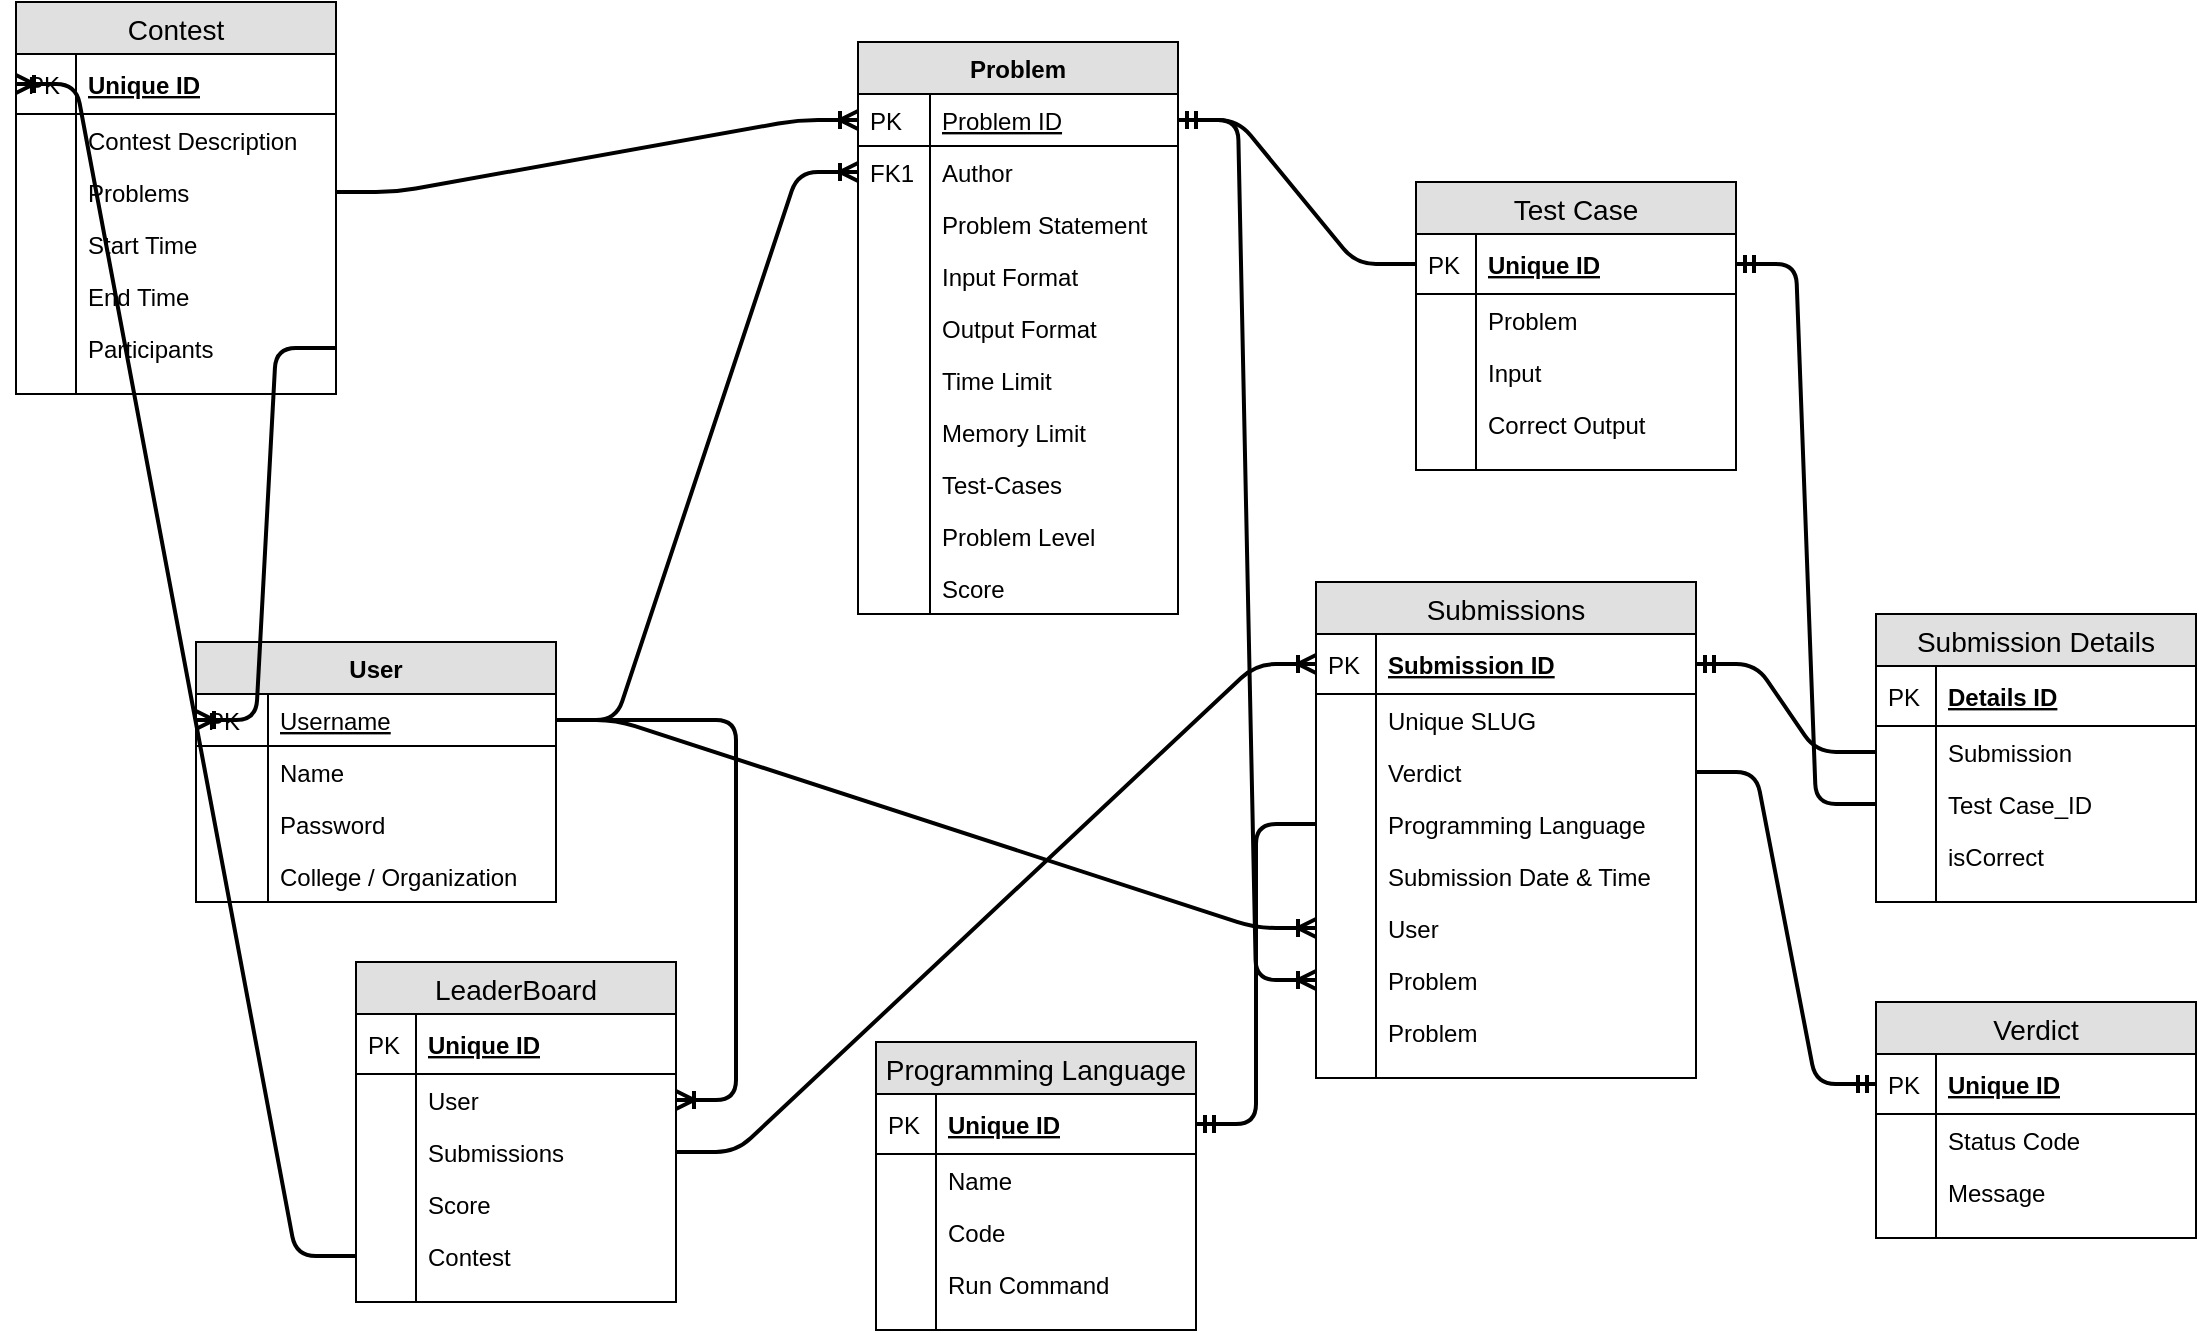 <mxfile version="12.6.5" type="device"><diagram id="C5RBs43oDa-KdzZeNtuy" name="Page-1"><mxGraphModel dx="2067" dy="1889" grid="1" gridSize="10" guides="1" tooltips="1" connect="1" arrows="1" fold="1" page="1" pageScale="1" pageWidth="827" pageHeight="1169" math="0" shadow="0"><root><mxCell id="WIyWlLk6GJQsqaUBKTNV-0"/><mxCell id="WIyWlLk6GJQsqaUBKTNV-1" parent="WIyWlLk6GJQsqaUBKTNV-0"/><object label="User" Password="" id="zkfFHV4jXpPFQw0GAbJ--51"><mxCell style="swimlane;fontStyle=1;childLayout=stackLayout;horizontal=1;startSize=26;horizontalStack=0;resizeParent=1;resizeLast=0;collapsible=1;marginBottom=0;rounded=0;shadow=0;strokeWidth=1;fillColor=#E0E0E0;" parent="WIyWlLk6GJQsqaUBKTNV-1" vertex="1"><mxGeometry x="70" y="280" width="180" height="130" as="geometry"><mxRectangle x="160" y="120" width="160" height="26" as="alternateBounds"/></mxGeometry></mxCell></object><mxCell id="zkfFHV4jXpPFQw0GAbJ--52" value="Username" style="shape=partialRectangle;top=0;left=0;right=0;bottom=1;align=left;verticalAlign=top;fillColor=none;spacingLeft=40;spacingRight=4;overflow=hidden;rotatable=0;points=[[0,0.5],[1,0.5]];portConstraint=eastwest;dropTarget=0;rounded=0;shadow=0;strokeWidth=1;fontStyle=4" parent="zkfFHV4jXpPFQw0GAbJ--51" vertex="1"><mxGeometry y="26" width="180" height="26" as="geometry"/></mxCell><mxCell id="zkfFHV4jXpPFQw0GAbJ--53" value="PK" style="shape=partialRectangle;top=0;left=0;bottom=0;fillColor=none;align=left;verticalAlign=top;spacingLeft=4;spacingRight=4;overflow=hidden;rotatable=0;points=[];portConstraint=eastwest;part=1;" parent="zkfFHV4jXpPFQw0GAbJ--52" vertex="1" connectable="0"><mxGeometry width="36" height="26" as="geometry"/></mxCell><mxCell id="zkfFHV4jXpPFQw0GAbJ--54" value="Name" style="shape=partialRectangle;top=0;left=0;right=0;bottom=0;align=left;verticalAlign=top;fillColor=none;spacingLeft=40;spacingRight=4;overflow=hidden;rotatable=0;points=[[0,0.5],[1,0.5]];portConstraint=eastwest;dropTarget=0;rounded=0;shadow=0;strokeWidth=1;" parent="zkfFHV4jXpPFQw0GAbJ--51" vertex="1"><mxGeometry y="52" width="180" height="26" as="geometry"/></mxCell><mxCell id="zkfFHV4jXpPFQw0GAbJ--55" value="" style="shape=partialRectangle;top=0;left=0;bottom=0;fillColor=none;align=left;verticalAlign=top;spacingLeft=4;spacingRight=4;overflow=hidden;rotatable=0;points=[];portConstraint=eastwest;part=1;" parent="zkfFHV4jXpPFQw0GAbJ--54" vertex="1" connectable="0"><mxGeometry width="36" height="26" as="geometry"/></mxCell><mxCell id="B3U2yvnAkaLgw01lU4lQ-13" value="Password" style="shape=partialRectangle;top=0;left=0;right=0;bottom=0;align=left;verticalAlign=top;fillColor=none;spacingLeft=40;spacingRight=4;overflow=hidden;rotatable=0;points=[[0,0.5],[1,0.5]];portConstraint=eastwest;dropTarget=0;rounded=0;shadow=0;strokeWidth=1;" parent="zkfFHV4jXpPFQw0GAbJ--51" vertex="1"><mxGeometry y="78" width="180" height="26" as="geometry"/></mxCell><mxCell id="B3U2yvnAkaLgw01lU4lQ-14" value="" style="shape=partialRectangle;top=0;left=0;bottom=0;fillColor=none;align=left;verticalAlign=top;spacingLeft=4;spacingRight=4;overflow=hidden;rotatable=0;points=[];portConstraint=eastwest;part=1;" parent="B3U2yvnAkaLgw01lU4lQ-13" vertex="1" connectable="0"><mxGeometry width="36" height="26" as="geometry"/></mxCell><mxCell id="B3U2yvnAkaLgw01lU4lQ-15" value="College / Organization" style="shape=partialRectangle;top=0;left=0;right=0;bottom=0;align=left;verticalAlign=top;fillColor=none;spacingLeft=40;spacingRight=4;overflow=hidden;rotatable=0;points=[[0,0.5],[1,0.5]];portConstraint=eastwest;dropTarget=0;rounded=0;shadow=0;strokeWidth=1;" parent="zkfFHV4jXpPFQw0GAbJ--51" vertex="1"><mxGeometry y="104" width="180" height="26" as="geometry"/></mxCell><mxCell id="B3U2yvnAkaLgw01lU4lQ-16" value="" style="shape=partialRectangle;top=0;left=0;bottom=0;fillColor=none;align=left;verticalAlign=top;spacingLeft=4;spacingRight=4;overflow=hidden;rotatable=0;points=[];portConstraint=eastwest;part=1;" parent="B3U2yvnAkaLgw01lU4lQ-15" vertex="1" connectable="0"><mxGeometry width="36" height="26" as="geometry"/></mxCell><mxCell id="zkfFHV4jXpPFQw0GAbJ--56" value="Problem" style="swimlane;fontStyle=1;childLayout=stackLayout;horizontal=1;startSize=26;horizontalStack=0;resizeParent=1;resizeLast=0;collapsible=1;marginBottom=0;rounded=0;shadow=0;strokeWidth=1;fillColor=#E0E0E0;" parent="WIyWlLk6GJQsqaUBKTNV-1" vertex="1"><mxGeometry x="401" y="-20" width="160" height="286" as="geometry"><mxRectangle x="260" y="80" width="160" height="26" as="alternateBounds"/></mxGeometry></mxCell><mxCell id="zkfFHV4jXpPFQw0GAbJ--57" value="Problem ID" style="shape=partialRectangle;top=0;left=0;right=0;bottom=1;align=left;verticalAlign=top;fillColor=none;spacingLeft=40;spacingRight=4;overflow=hidden;rotatable=0;points=[[0,0.5],[1,0.5]];portConstraint=eastwest;dropTarget=0;rounded=0;shadow=0;strokeWidth=1;fontStyle=4" parent="zkfFHV4jXpPFQw0GAbJ--56" vertex="1"><mxGeometry y="26" width="160" height="26" as="geometry"/></mxCell><mxCell id="zkfFHV4jXpPFQw0GAbJ--58" value="PK" style="shape=partialRectangle;top=0;left=0;bottom=0;fillColor=none;align=left;verticalAlign=top;spacingLeft=4;spacingRight=4;overflow=hidden;rotatable=0;points=[];portConstraint=eastwest;part=1;" parent="zkfFHV4jXpPFQw0GAbJ--57" vertex="1" connectable="0"><mxGeometry width="36" height="26" as="geometry"/></mxCell><mxCell id="zkfFHV4jXpPFQw0GAbJ--59" value="Author" style="shape=partialRectangle;top=0;left=0;right=0;bottom=0;align=left;verticalAlign=top;fillColor=none;spacingLeft=40;spacingRight=4;overflow=hidden;rotatable=0;points=[[0,0.5],[1,0.5]];portConstraint=eastwest;dropTarget=0;rounded=0;shadow=0;strokeWidth=1;" parent="zkfFHV4jXpPFQw0GAbJ--56" vertex="1"><mxGeometry y="52" width="160" height="26" as="geometry"/></mxCell><mxCell id="zkfFHV4jXpPFQw0GAbJ--60" value="FK1" style="shape=partialRectangle;top=0;left=0;bottom=0;fillColor=none;align=left;verticalAlign=top;spacingLeft=4;spacingRight=4;overflow=hidden;rotatable=0;points=[];portConstraint=eastwest;part=1;" parent="zkfFHV4jXpPFQw0GAbJ--59" vertex="1" connectable="0"><mxGeometry width="36" height="26" as="geometry"/></mxCell><mxCell id="B3U2yvnAkaLgw01lU4lQ-17" value="Problem Statement" style="shape=partialRectangle;top=0;left=0;right=0;bottom=0;align=left;verticalAlign=top;fillColor=none;spacingLeft=40;spacingRight=4;overflow=hidden;rotatable=0;points=[[0,0.5],[1,0.5]];portConstraint=eastwest;dropTarget=0;rounded=0;shadow=0;strokeWidth=1;" parent="zkfFHV4jXpPFQw0GAbJ--56" vertex="1"><mxGeometry y="78" width="160" height="26" as="geometry"/></mxCell><mxCell id="B3U2yvnAkaLgw01lU4lQ-18" value="" style="shape=partialRectangle;top=0;left=0;bottom=0;fillColor=none;align=left;verticalAlign=top;spacingLeft=4;spacingRight=4;overflow=hidden;rotatable=0;points=[];portConstraint=eastwest;part=1;" parent="B3U2yvnAkaLgw01lU4lQ-17" vertex="1" connectable="0"><mxGeometry width="36" height="26" as="geometry"/></mxCell><mxCell id="zkfFHV4jXpPFQw0GAbJ--61" value="Input Format" style="shape=partialRectangle;top=0;left=0;right=0;bottom=0;align=left;verticalAlign=top;fillColor=none;spacingLeft=40;spacingRight=4;overflow=hidden;rotatable=0;points=[[0,0.5],[1,0.5]];portConstraint=eastwest;dropTarget=0;rounded=0;shadow=0;strokeWidth=1;" parent="zkfFHV4jXpPFQw0GAbJ--56" vertex="1"><mxGeometry y="104" width="160" height="26" as="geometry"/></mxCell><mxCell id="zkfFHV4jXpPFQw0GAbJ--62" value="" style="shape=partialRectangle;top=0;left=0;bottom=0;fillColor=none;align=left;verticalAlign=top;spacingLeft=4;spacingRight=4;overflow=hidden;rotatable=0;points=[];portConstraint=eastwest;part=1;" parent="zkfFHV4jXpPFQw0GAbJ--61" vertex="1" connectable="0"><mxGeometry width="36" height="26" as="geometry"/></mxCell><mxCell id="B3U2yvnAkaLgw01lU4lQ-19" value="Output Format" style="shape=partialRectangle;top=0;left=0;right=0;bottom=0;align=left;verticalAlign=top;fillColor=none;spacingLeft=40;spacingRight=4;overflow=hidden;rotatable=0;points=[[0,0.5],[1,0.5]];portConstraint=eastwest;dropTarget=0;rounded=0;shadow=0;strokeWidth=1;" parent="zkfFHV4jXpPFQw0GAbJ--56" vertex="1"><mxGeometry y="130" width="160" height="26" as="geometry"/></mxCell><mxCell id="B3U2yvnAkaLgw01lU4lQ-20" value="" style="shape=partialRectangle;top=0;left=0;bottom=0;fillColor=none;align=left;verticalAlign=top;spacingLeft=4;spacingRight=4;overflow=hidden;rotatable=0;points=[];portConstraint=eastwest;part=1;" parent="B3U2yvnAkaLgw01lU4lQ-19" vertex="1" connectable="0"><mxGeometry width="36" height="26" as="geometry"/></mxCell><mxCell id="B3U2yvnAkaLgw01lU4lQ-21" value="Time Limit" style="shape=partialRectangle;top=0;left=0;right=0;bottom=0;align=left;verticalAlign=top;fillColor=none;spacingLeft=40;spacingRight=4;overflow=hidden;rotatable=0;points=[[0,0.5],[1,0.5]];portConstraint=eastwest;dropTarget=0;rounded=0;shadow=0;strokeWidth=1;" parent="zkfFHV4jXpPFQw0GAbJ--56" vertex="1"><mxGeometry y="156" width="160" height="26" as="geometry"/></mxCell><mxCell id="B3U2yvnAkaLgw01lU4lQ-22" value="" style="shape=partialRectangle;top=0;left=0;bottom=0;fillColor=none;align=left;verticalAlign=top;spacingLeft=4;spacingRight=4;overflow=hidden;rotatable=0;points=[];portConstraint=eastwest;part=1;" parent="B3U2yvnAkaLgw01lU4lQ-21" vertex="1" connectable="0"><mxGeometry width="36" height="26" as="geometry"/></mxCell><mxCell id="B3U2yvnAkaLgw01lU4lQ-23" value="Memory Limit" style="shape=partialRectangle;top=0;left=0;right=0;bottom=0;align=left;verticalAlign=top;fillColor=none;spacingLeft=40;spacingRight=4;overflow=hidden;rotatable=0;points=[[0,0.5],[1,0.5]];portConstraint=eastwest;dropTarget=0;rounded=0;shadow=0;strokeWidth=1;" parent="zkfFHV4jXpPFQw0GAbJ--56" vertex="1"><mxGeometry y="182" width="160" height="26" as="geometry"/></mxCell><mxCell id="B3U2yvnAkaLgw01lU4lQ-24" value="" style="shape=partialRectangle;top=0;left=0;bottom=0;fillColor=none;align=left;verticalAlign=top;spacingLeft=4;spacingRight=4;overflow=hidden;rotatable=0;points=[];portConstraint=eastwest;part=1;" parent="B3U2yvnAkaLgw01lU4lQ-23" vertex="1" connectable="0"><mxGeometry width="36" height="26" as="geometry"/></mxCell><mxCell id="B3U2yvnAkaLgw01lU4lQ-37" value="Test-Cases" style="shape=partialRectangle;top=0;left=0;right=0;bottom=0;align=left;verticalAlign=top;fillColor=none;spacingLeft=40;spacingRight=4;overflow=hidden;rotatable=0;points=[[0,0.5],[1,0.5]];portConstraint=eastwest;dropTarget=0;rounded=0;shadow=0;strokeWidth=1;" parent="zkfFHV4jXpPFQw0GAbJ--56" vertex="1"><mxGeometry y="208" width="160" height="26" as="geometry"/></mxCell><mxCell id="B3U2yvnAkaLgw01lU4lQ-38" value="" style="shape=partialRectangle;top=0;left=0;bottom=0;fillColor=none;align=left;verticalAlign=top;spacingLeft=4;spacingRight=4;overflow=hidden;rotatable=0;points=[];portConstraint=eastwest;part=1;" parent="B3U2yvnAkaLgw01lU4lQ-37" vertex="1" connectable="0"><mxGeometry width="36" height="26" as="geometry"/></mxCell><mxCell id="B3U2yvnAkaLgw01lU4lQ-57" value="Problem Level" style="shape=partialRectangle;top=0;left=0;right=0;bottom=0;align=left;verticalAlign=top;fillColor=none;spacingLeft=40;spacingRight=4;overflow=hidden;rotatable=0;points=[[0,0.5],[1,0.5]];portConstraint=eastwest;dropTarget=0;rounded=0;shadow=0;strokeWidth=1;" parent="zkfFHV4jXpPFQw0GAbJ--56" vertex="1"><mxGeometry y="234" width="160" height="26" as="geometry"/></mxCell><mxCell id="B3U2yvnAkaLgw01lU4lQ-58" value="" style="shape=partialRectangle;top=0;left=0;bottom=0;fillColor=none;align=left;verticalAlign=top;spacingLeft=4;spacingRight=4;overflow=hidden;rotatable=0;points=[];portConstraint=eastwest;part=1;" parent="B3U2yvnAkaLgw01lU4lQ-57" vertex="1" connectable="0"><mxGeometry width="36" height="26" as="geometry"/></mxCell><mxCell id="B3U2yvnAkaLgw01lU4lQ-107" value="Score" style="shape=partialRectangle;top=0;left=0;right=0;bottom=0;align=left;verticalAlign=top;fillColor=none;spacingLeft=40;spacingRight=4;overflow=hidden;rotatable=0;points=[[0,0.5],[1,0.5]];portConstraint=eastwest;dropTarget=0;rounded=0;shadow=0;strokeWidth=1;" parent="zkfFHV4jXpPFQw0GAbJ--56" vertex="1"><mxGeometry y="260" width="160" height="26" as="geometry"/></mxCell><mxCell id="B3U2yvnAkaLgw01lU4lQ-108" value="" style="shape=partialRectangle;top=0;left=0;bottom=0;fillColor=none;align=left;verticalAlign=top;spacingLeft=4;spacingRight=4;overflow=hidden;rotatable=0;points=[];portConstraint=eastwest;part=1;" parent="B3U2yvnAkaLgw01lU4lQ-107" vertex="1" connectable="0"><mxGeometry width="36" height="26" as="geometry"/></mxCell><mxCell id="B3U2yvnAkaLgw01lU4lQ-25" value="Test Case" style="swimlane;fontStyle=0;childLayout=stackLayout;horizontal=1;startSize=26;fillColor=#e0e0e0;horizontalStack=0;resizeParent=1;resizeParentMax=0;resizeLast=0;collapsible=1;marginBottom=0;swimlaneFillColor=#ffffff;align=center;fontSize=14;" parent="WIyWlLk6GJQsqaUBKTNV-1" vertex="1"><mxGeometry x="680" y="50" width="160" height="144" as="geometry"/></mxCell><mxCell id="B3U2yvnAkaLgw01lU4lQ-26" value="Unique ID" style="shape=partialRectangle;top=0;left=0;right=0;bottom=1;align=left;verticalAlign=middle;fillColor=none;spacingLeft=34;spacingRight=4;overflow=hidden;rotatable=0;points=[[0,0.5],[1,0.5]];portConstraint=eastwest;dropTarget=0;fontStyle=5;fontSize=12;" parent="B3U2yvnAkaLgw01lU4lQ-25" vertex="1"><mxGeometry y="26" width="160" height="30" as="geometry"/></mxCell><mxCell id="B3U2yvnAkaLgw01lU4lQ-27" value="PK" style="shape=partialRectangle;top=0;left=0;bottom=0;fillColor=none;align=left;verticalAlign=middle;spacingLeft=4;spacingRight=4;overflow=hidden;rotatable=0;points=[];portConstraint=eastwest;part=1;fontSize=12;" parent="B3U2yvnAkaLgw01lU4lQ-26" vertex="1" connectable="0"><mxGeometry width="30" height="30" as="geometry"/></mxCell><mxCell id="B3U2yvnAkaLgw01lU4lQ-28" value="Problem" style="shape=partialRectangle;top=0;left=0;right=0;bottom=0;align=left;verticalAlign=top;fillColor=none;spacingLeft=34;spacingRight=4;overflow=hidden;rotatable=0;points=[[0,0.5],[1,0.5]];portConstraint=eastwest;dropTarget=0;fontSize=12;" parent="B3U2yvnAkaLgw01lU4lQ-25" vertex="1"><mxGeometry y="56" width="160" height="26" as="geometry"/></mxCell><mxCell id="B3U2yvnAkaLgw01lU4lQ-29" value="" style="shape=partialRectangle;top=0;left=0;bottom=0;fillColor=none;align=left;verticalAlign=top;spacingLeft=4;spacingRight=4;overflow=hidden;rotatable=0;points=[];portConstraint=eastwest;part=1;fontSize=12;" parent="B3U2yvnAkaLgw01lU4lQ-28" vertex="1" connectable="0"><mxGeometry width="30" height="26" as="geometry"/></mxCell><mxCell id="B3U2yvnAkaLgw01lU4lQ-30" value="Input" style="shape=partialRectangle;top=0;left=0;right=0;bottom=0;align=left;verticalAlign=top;fillColor=none;spacingLeft=34;spacingRight=4;overflow=hidden;rotatable=0;points=[[0,0.5],[1,0.5]];portConstraint=eastwest;dropTarget=0;fontSize=12;" parent="B3U2yvnAkaLgw01lU4lQ-25" vertex="1"><mxGeometry y="82" width="160" height="26" as="geometry"/></mxCell><mxCell id="B3U2yvnAkaLgw01lU4lQ-31" value="" style="shape=partialRectangle;top=0;left=0;bottom=0;fillColor=none;align=left;verticalAlign=top;spacingLeft=4;spacingRight=4;overflow=hidden;rotatable=0;points=[];portConstraint=eastwest;part=1;fontSize=12;" parent="B3U2yvnAkaLgw01lU4lQ-30" vertex="1" connectable="0"><mxGeometry width="30" height="26" as="geometry"/></mxCell><mxCell id="JPQWMdIcvcGbDtSldjn7-16" value="Correct Output" style="shape=partialRectangle;top=0;left=0;right=0;bottom=0;align=left;verticalAlign=top;fillColor=none;spacingLeft=34;spacingRight=4;overflow=hidden;rotatable=0;points=[[0,0.5],[1,0.5]];portConstraint=eastwest;dropTarget=0;fontSize=12;" vertex="1" parent="B3U2yvnAkaLgw01lU4lQ-25"><mxGeometry y="108" width="160" height="26" as="geometry"/></mxCell><mxCell id="JPQWMdIcvcGbDtSldjn7-17" value="" style="shape=partialRectangle;top=0;left=0;bottom=0;fillColor=none;align=left;verticalAlign=top;spacingLeft=4;spacingRight=4;overflow=hidden;rotatable=0;points=[];portConstraint=eastwest;part=1;fontSize=12;" vertex="1" connectable="0" parent="JPQWMdIcvcGbDtSldjn7-16"><mxGeometry width="30" height="26" as="geometry"/></mxCell><mxCell id="B3U2yvnAkaLgw01lU4lQ-34" value="" style="shape=partialRectangle;top=0;left=0;right=0;bottom=0;align=left;verticalAlign=top;fillColor=none;spacingLeft=34;spacingRight=4;overflow=hidden;rotatable=0;points=[[0,0.5],[1,0.5]];portConstraint=eastwest;dropTarget=0;fontSize=12;" parent="B3U2yvnAkaLgw01lU4lQ-25" vertex="1"><mxGeometry y="134" width="160" height="10" as="geometry"/></mxCell><mxCell id="B3U2yvnAkaLgw01lU4lQ-35" value="" style="shape=partialRectangle;top=0;left=0;bottom=0;fillColor=none;align=left;verticalAlign=top;spacingLeft=4;spacingRight=4;overflow=hidden;rotatable=0;points=[];portConstraint=eastwest;part=1;fontSize=12;" parent="B3U2yvnAkaLgw01lU4lQ-34" vertex="1" connectable="0"><mxGeometry width="30" height="10" as="geometry"/></mxCell><mxCell id="B3U2yvnAkaLgw01lU4lQ-39" value="" style="edgeStyle=entityRelationEdgeStyle;fontSize=12;html=1;endArrow=ERoneToMany;exitX=1;exitY=0.5;exitDx=0;exitDy=0;entryX=0;entryY=0.5;entryDx=0;entryDy=0;strokeWidth=2;" parent="WIyWlLk6GJQsqaUBKTNV-1" source="zkfFHV4jXpPFQw0GAbJ--52" target="zkfFHV4jXpPFQw0GAbJ--59" edge="1"><mxGeometry width="100" height="100" relative="1" as="geometry"><mxPoint x="160" y="480" as="sourcePoint"/><mxPoint x="260" y="380" as="targetPoint"/></mxGeometry></mxCell><mxCell id="B3U2yvnAkaLgw01lU4lQ-40" value="Contest" style="swimlane;fontStyle=0;childLayout=stackLayout;horizontal=1;startSize=26;fillColor=#e0e0e0;horizontalStack=0;resizeParent=1;resizeParentMax=0;resizeLast=0;collapsible=1;marginBottom=0;swimlaneFillColor=#ffffff;align=center;fontSize=14;" parent="WIyWlLk6GJQsqaUBKTNV-1" vertex="1"><mxGeometry x="-20" y="-40" width="160" height="196" as="geometry"/></mxCell><mxCell id="B3U2yvnAkaLgw01lU4lQ-41" value="Unique ID" style="shape=partialRectangle;top=0;left=0;right=0;bottom=1;align=left;verticalAlign=middle;fillColor=none;spacingLeft=34;spacingRight=4;overflow=hidden;rotatable=0;points=[[0,0.5],[1,0.5]];portConstraint=eastwest;dropTarget=0;fontStyle=5;fontSize=12;" parent="B3U2yvnAkaLgw01lU4lQ-40" vertex="1"><mxGeometry y="26" width="160" height="30" as="geometry"/></mxCell><mxCell id="B3U2yvnAkaLgw01lU4lQ-42" value="PK" style="shape=partialRectangle;top=0;left=0;bottom=0;fillColor=none;align=left;verticalAlign=middle;spacingLeft=4;spacingRight=4;overflow=hidden;rotatable=0;points=[];portConstraint=eastwest;part=1;fontSize=12;" parent="B3U2yvnAkaLgw01lU4lQ-41" vertex="1" connectable="0"><mxGeometry width="30" height="30" as="geometry"/></mxCell><mxCell id="B3U2yvnAkaLgw01lU4lQ-43" value="Contest Description" style="shape=partialRectangle;top=0;left=0;right=0;bottom=0;align=left;verticalAlign=top;fillColor=none;spacingLeft=34;spacingRight=4;overflow=hidden;rotatable=0;points=[[0,0.5],[1,0.5]];portConstraint=eastwest;dropTarget=0;fontSize=12;" parent="B3U2yvnAkaLgw01lU4lQ-40" vertex="1"><mxGeometry y="56" width="160" height="26" as="geometry"/></mxCell><mxCell id="B3U2yvnAkaLgw01lU4lQ-44" value="" style="shape=partialRectangle;top=0;left=0;bottom=0;fillColor=none;align=left;verticalAlign=top;spacingLeft=4;spacingRight=4;overflow=hidden;rotatable=0;points=[];portConstraint=eastwest;part=1;fontSize=12;" parent="B3U2yvnAkaLgw01lU4lQ-43" vertex="1" connectable="0"><mxGeometry width="30" height="26" as="geometry"/></mxCell><mxCell id="B3U2yvnAkaLgw01lU4lQ-45" value="Problems" style="shape=partialRectangle;top=0;left=0;right=0;bottom=0;align=left;verticalAlign=top;fillColor=none;spacingLeft=34;spacingRight=4;overflow=hidden;rotatable=0;points=[[0,0.5],[1,0.5]];portConstraint=eastwest;dropTarget=0;fontSize=12;" parent="B3U2yvnAkaLgw01lU4lQ-40" vertex="1"><mxGeometry y="82" width="160" height="26" as="geometry"/></mxCell><mxCell id="B3U2yvnAkaLgw01lU4lQ-46" value="" style="shape=partialRectangle;top=0;left=0;bottom=0;fillColor=none;align=left;verticalAlign=top;spacingLeft=4;spacingRight=4;overflow=hidden;rotatable=0;points=[];portConstraint=eastwest;part=1;fontSize=12;" parent="B3U2yvnAkaLgw01lU4lQ-45" vertex="1" connectable="0"><mxGeometry width="30" height="26" as="geometry"/></mxCell><mxCell id="B3U2yvnAkaLgw01lU4lQ-47" value="Start Time" style="shape=partialRectangle;top=0;left=0;right=0;bottom=0;align=left;verticalAlign=top;fillColor=none;spacingLeft=34;spacingRight=4;overflow=hidden;rotatable=0;points=[[0,0.5],[1,0.5]];portConstraint=eastwest;dropTarget=0;fontSize=12;" parent="B3U2yvnAkaLgw01lU4lQ-40" vertex="1"><mxGeometry y="108" width="160" height="26" as="geometry"/></mxCell><mxCell id="B3U2yvnAkaLgw01lU4lQ-48" value="" style="shape=partialRectangle;top=0;left=0;bottom=0;fillColor=none;align=left;verticalAlign=top;spacingLeft=4;spacingRight=4;overflow=hidden;rotatable=0;points=[];portConstraint=eastwest;part=1;fontSize=12;" parent="B3U2yvnAkaLgw01lU4lQ-47" vertex="1" connectable="0"><mxGeometry width="30" height="26" as="geometry"/></mxCell><mxCell id="B3U2yvnAkaLgw01lU4lQ-53" value="End Time" style="shape=partialRectangle;top=0;left=0;right=0;bottom=0;align=left;verticalAlign=top;fillColor=none;spacingLeft=34;spacingRight=4;overflow=hidden;rotatable=0;points=[[0,0.5],[1,0.5]];portConstraint=eastwest;dropTarget=0;fontSize=12;" parent="B3U2yvnAkaLgw01lU4lQ-40" vertex="1"><mxGeometry y="134" width="160" height="26" as="geometry"/></mxCell><mxCell id="B3U2yvnAkaLgw01lU4lQ-54" value="" style="shape=partialRectangle;top=0;left=0;bottom=0;fillColor=none;align=left;verticalAlign=top;spacingLeft=4;spacingRight=4;overflow=hidden;rotatable=0;points=[];portConstraint=eastwest;part=1;fontSize=12;" parent="B3U2yvnAkaLgw01lU4lQ-53" vertex="1" connectable="0"><mxGeometry width="30" height="26" as="geometry"/></mxCell><mxCell id="B3U2yvnAkaLgw01lU4lQ-55" value="Participants" style="shape=partialRectangle;top=0;left=0;right=0;bottom=0;align=left;verticalAlign=top;fillColor=none;spacingLeft=34;spacingRight=4;overflow=hidden;rotatable=0;points=[[0,0.5],[1,0.5]];portConstraint=eastwest;dropTarget=0;fontSize=12;" parent="B3U2yvnAkaLgw01lU4lQ-40" vertex="1"><mxGeometry y="160" width="160" height="26" as="geometry"/></mxCell><mxCell id="B3U2yvnAkaLgw01lU4lQ-56" value="" style="shape=partialRectangle;top=0;left=0;bottom=0;fillColor=none;align=left;verticalAlign=top;spacingLeft=4;spacingRight=4;overflow=hidden;rotatable=0;points=[];portConstraint=eastwest;part=1;fontSize=12;" parent="B3U2yvnAkaLgw01lU4lQ-55" vertex="1" connectable="0"><mxGeometry width="30" height="26" as="geometry"/></mxCell><mxCell id="B3U2yvnAkaLgw01lU4lQ-49" value="" style="shape=partialRectangle;top=0;left=0;right=0;bottom=0;align=left;verticalAlign=top;fillColor=none;spacingLeft=34;spacingRight=4;overflow=hidden;rotatable=0;points=[[0,0.5],[1,0.5]];portConstraint=eastwest;dropTarget=0;fontSize=12;" parent="B3U2yvnAkaLgw01lU4lQ-40" vertex="1"><mxGeometry y="186" width="160" height="10" as="geometry"/></mxCell><mxCell id="B3U2yvnAkaLgw01lU4lQ-50" value="" style="shape=partialRectangle;top=0;left=0;bottom=0;fillColor=none;align=left;verticalAlign=top;spacingLeft=4;spacingRight=4;overflow=hidden;rotatable=0;points=[];portConstraint=eastwest;part=1;fontSize=12;" parent="B3U2yvnAkaLgw01lU4lQ-49" vertex="1" connectable="0"><mxGeometry width="30" height="10" as="geometry"/></mxCell><mxCell id="B3U2yvnAkaLgw01lU4lQ-59" value="" style="edgeStyle=entityRelationEdgeStyle;fontSize=12;html=1;endArrow=ERoneToMany;entryX=0;entryY=0.5;entryDx=0;entryDy=0;exitX=1;exitY=0.5;exitDx=0;exitDy=0;strokeWidth=2;" parent="WIyWlLk6GJQsqaUBKTNV-1" source="B3U2yvnAkaLgw01lU4lQ-55" target="zkfFHV4jXpPFQw0GAbJ--52" edge="1"><mxGeometry width="100" height="100" relative="1" as="geometry"><mxPoint x="100" y="60" as="sourcePoint"/><mxPoint x="260" y="600" as="targetPoint"/></mxGeometry></mxCell><mxCell id="B3U2yvnAkaLgw01lU4lQ-60" value="" style="edgeStyle=entityRelationEdgeStyle;fontSize=12;html=1;endArrow=ERoneToMany;exitX=1;exitY=0.5;exitDx=0;exitDy=0;entryX=0;entryY=0.5;entryDx=0;entryDy=0;strokeWidth=2;" parent="WIyWlLk6GJQsqaUBKTNV-1" source="B3U2yvnAkaLgw01lU4lQ-45" target="zkfFHV4jXpPFQw0GAbJ--57" edge="1"><mxGeometry width="100" height="100" relative="1" as="geometry"><mxPoint x="-30" y="500" as="sourcePoint"/><mxPoint x="70" y="400" as="targetPoint"/></mxGeometry></mxCell><mxCell id="B3U2yvnAkaLgw01lU4lQ-61" value="Submissions" style="swimlane;fontStyle=0;childLayout=stackLayout;horizontal=1;startSize=26;fillColor=#e0e0e0;horizontalStack=0;resizeParent=1;resizeParentMax=0;resizeLast=0;collapsible=1;marginBottom=0;swimlaneFillColor=#ffffff;align=center;fontSize=14;" parent="WIyWlLk6GJQsqaUBKTNV-1" vertex="1"><mxGeometry x="630" y="250" width="190" height="248" as="geometry"/></mxCell><mxCell id="B3U2yvnAkaLgw01lU4lQ-62" value="Submission ID" style="shape=partialRectangle;top=0;left=0;right=0;bottom=1;align=left;verticalAlign=middle;fillColor=none;spacingLeft=34;spacingRight=4;overflow=hidden;rotatable=0;points=[[0,0.5],[1,0.5]];portConstraint=eastwest;dropTarget=0;fontStyle=5;fontSize=12;" parent="B3U2yvnAkaLgw01lU4lQ-61" vertex="1"><mxGeometry y="26" width="190" height="30" as="geometry"/></mxCell><mxCell id="B3U2yvnAkaLgw01lU4lQ-63" value="PK" style="shape=partialRectangle;top=0;left=0;bottom=0;fillColor=none;align=left;verticalAlign=middle;spacingLeft=4;spacingRight=4;overflow=hidden;rotatable=0;points=[];portConstraint=eastwest;part=1;fontSize=12;" parent="B3U2yvnAkaLgw01lU4lQ-62" vertex="1" connectable="0"><mxGeometry width="30" height="30" as="geometry"/></mxCell><mxCell id="B3U2yvnAkaLgw01lU4lQ-64" value="Unique SLUG" style="shape=partialRectangle;top=0;left=0;right=0;bottom=0;align=left;verticalAlign=top;fillColor=none;spacingLeft=34;spacingRight=4;overflow=hidden;rotatable=0;points=[[0,0.5],[1,0.5]];portConstraint=eastwest;dropTarget=0;fontSize=12;" parent="B3U2yvnAkaLgw01lU4lQ-61" vertex="1"><mxGeometry y="56" width="190" height="26" as="geometry"/></mxCell><mxCell id="B3U2yvnAkaLgw01lU4lQ-65" value="" style="shape=partialRectangle;top=0;left=0;bottom=0;fillColor=none;align=left;verticalAlign=top;spacingLeft=4;spacingRight=4;overflow=hidden;rotatable=0;points=[];portConstraint=eastwest;part=1;fontSize=12;" parent="B3U2yvnAkaLgw01lU4lQ-64" vertex="1" connectable="0"><mxGeometry width="30" height="26" as="geometry"/></mxCell><mxCell id="B3U2yvnAkaLgw01lU4lQ-66" value="Verdict" style="shape=partialRectangle;top=0;left=0;right=0;bottom=0;align=left;verticalAlign=top;fillColor=none;spacingLeft=34;spacingRight=4;overflow=hidden;rotatable=0;points=[[0,0.5],[1,0.5]];portConstraint=eastwest;dropTarget=0;fontSize=12;" parent="B3U2yvnAkaLgw01lU4lQ-61" vertex="1"><mxGeometry y="82" width="190" height="26" as="geometry"/></mxCell><mxCell id="B3U2yvnAkaLgw01lU4lQ-67" value="" style="shape=partialRectangle;top=0;left=0;bottom=0;fillColor=none;align=left;verticalAlign=top;spacingLeft=4;spacingRight=4;overflow=hidden;rotatable=0;points=[];portConstraint=eastwest;part=1;fontSize=12;" parent="B3U2yvnAkaLgw01lU4lQ-66" vertex="1" connectable="0"><mxGeometry width="30" height="26" as="geometry"/></mxCell><mxCell id="B3U2yvnAkaLgw01lU4lQ-68" value="Programming Language" style="shape=partialRectangle;top=0;left=0;right=0;bottom=0;align=left;verticalAlign=top;fillColor=none;spacingLeft=34;spacingRight=4;overflow=hidden;rotatable=0;points=[[0,0.5],[1,0.5]];portConstraint=eastwest;dropTarget=0;fontSize=12;" parent="B3U2yvnAkaLgw01lU4lQ-61" vertex="1"><mxGeometry y="108" width="190" height="26" as="geometry"/></mxCell><mxCell id="B3U2yvnAkaLgw01lU4lQ-69" value="" style="shape=partialRectangle;top=0;left=0;bottom=0;fillColor=none;align=left;verticalAlign=top;spacingLeft=4;spacingRight=4;overflow=hidden;rotatable=0;points=[];portConstraint=eastwest;part=1;fontSize=12;" parent="B3U2yvnAkaLgw01lU4lQ-68" vertex="1" connectable="0"><mxGeometry width="30" height="26" as="geometry"/></mxCell><mxCell id="B3U2yvnAkaLgw01lU4lQ-72" value="Submission Date &amp; Time" style="shape=partialRectangle;top=0;left=0;right=0;bottom=0;align=left;verticalAlign=top;fillColor=none;spacingLeft=34;spacingRight=4;overflow=hidden;rotatable=0;points=[[0,0.5],[1,0.5]];portConstraint=eastwest;dropTarget=0;fontSize=12;" parent="B3U2yvnAkaLgw01lU4lQ-61" vertex="1"><mxGeometry y="134" width="190" height="26" as="geometry"/></mxCell><mxCell id="B3U2yvnAkaLgw01lU4lQ-73" value="" style="shape=partialRectangle;top=0;left=0;bottom=0;fillColor=none;align=left;verticalAlign=top;spacingLeft=4;spacingRight=4;overflow=hidden;rotatable=0;points=[];portConstraint=eastwest;part=1;fontSize=12;" parent="B3U2yvnAkaLgw01lU4lQ-72" vertex="1" connectable="0"><mxGeometry width="30" height="26" as="geometry"/></mxCell><mxCell id="B3U2yvnAkaLgw01lU4lQ-76" value="User" style="shape=partialRectangle;top=0;left=0;right=0;bottom=0;align=left;verticalAlign=top;fillColor=none;spacingLeft=34;spacingRight=4;overflow=hidden;rotatable=0;points=[[0,0.5],[1,0.5]];portConstraint=eastwest;dropTarget=0;fontSize=12;" parent="B3U2yvnAkaLgw01lU4lQ-61" vertex="1"><mxGeometry y="160" width="190" height="26" as="geometry"/></mxCell><mxCell id="B3U2yvnAkaLgw01lU4lQ-77" value="" style="shape=partialRectangle;top=0;left=0;bottom=0;fillColor=none;align=left;verticalAlign=top;spacingLeft=4;spacingRight=4;overflow=hidden;rotatable=0;points=[];portConstraint=eastwest;part=1;fontSize=12;" parent="B3U2yvnAkaLgw01lU4lQ-76" vertex="1" connectable="0"><mxGeometry width="30" height="26" as="geometry"/></mxCell><mxCell id="B3U2yvnAkaLgw01lU4lQ-78" value="Problem" style="shape=partialRectangle;top=0;left=0;right=0;bottom=0;align=left;verticalAlign=top;fillColor=none;spacingLeft=34;spacingRight=4;overflow=hidden;rotatable=0;points=[[0,0.5],[1,0.5]];portConstraint=eastwest;dropTarget=0;fontSize=12;" parent="B3U2yvnAkaLgw01lU4lQ-61" vertex="1"><mxGeometry y="186" width="190" height="26" as="geometry"/></mxCell><mxCell id="B3U2yvnAkaLgw01lU4lQ-79" value="" style="shape=partialRectangle;top=0;left=0;bottom=0;fillColor=none;align=left;verticalAlign=top;spacingLeft=4;spacingRight=4;overflow=hidden;rotatable=0;points=[];portConstraint=eastwest;part=1;fontSize=12;" parent="B3U2yvnAkaLgw01lU4lQ-78" vertex="1" connectable="0"><mxGeometry width="30" height="26" as="geometry"/></mxCell><mxCell id="JPQWMdIcvcGbDtSldjn7-12" value="Problem" style="shape=partialRectangle;top=0;left=0;right=0;bottom=0;align=left;verticalAlign=top;fillColor=none;spacingLeft=34;spacingRight=4;overflow=hidden;rotatable=0;points=[[0,0.5],[1,0.5]];portConstraint=eastwest;dropTarget=0;fontSize=12;" vertex="1" parent="B3U2yvnAkaLgw01lU4lQ-61"><mxGeometry y="212" width="190" height="26" as="geometry"/></mxCell><mxCell id="JPQWMdIcvcGbDtSldjn7-13" value="" style="shape=partialRectangle;top=0;left=0;bottom=0;fillColor=none;align=left;verticalAlign=top;spacingLeft=4;spacingRight=4;overflow=hidden;rotatable=0;points=[];portConstraint=eastwest;part=1;fontSize=12;" vertex="1" connectable="0" parent="JPQWMdIcvcGbDtSldjn7-12"><mxGeometry width="30" height="26" as="geometry"/></mxCell><mxCell id="B3U2yvnAkaLgw01lU4lQ-70" value="" style="shape=partialRectangle;top=0;left=0;right=0;bottom=0;align=left;verticalAlign=top;fillColor=none;spacingLeft=34;spacingRight=4;overflow=hidden;rotatable=0;points=[[0,0.5],[1,0.5]];portConstraint=eastwest;dropTarget=0;fontSize=12;" parent="B3U2yvnAkaLgw01lU4lQ-61" vertex="1"><mxGeometry y="238" width="190" height="10" as="geometry"/></mxCell><mxCell id="B3U2yvnAkaLgw01lU4lQ-71" value="" style="shape=partialRectangle;top=0;left=0;bottom=0;fillColor=none;align=left;verticalAlign=top;spacingLeft=4;spacingRight=4;overflow=hidden;rotatable=0;points=[];portConstraint=eastwest;part=1;fontSize=12;" parent="B3U2yvnAkaLgw01lU4lQ-70" vertex="1" connectable="0"><mxGeometry width="30" height="10" as="geometry"/></mxCell><mxCell id="B3U2yvnAkaLgw01lU4lQ-80" value="" style="edgeStyle=entityRelationEdgeStyle;fontSize=12;html=1;endArrow=ERoneToMany;exitX=1;exitY=0.5;exitDx=0;exitDy=0;entryX=0;entryY=0.5;entryDx=0;entryDy=0;strokeWidth=2;" parent="WIyWlLk6GJQsqaUBKTNV-1" source="zkfFHV4jXpPFQw0GAbJ--52" target="B3U2yvnAkaLgw01lU4lQ-76" edge="1"><mxGeometry width="100" height="100" relative="1" as="geometry"><mxPoint x="40" y="500" as="sourcePoint"/><mxPoint x="140" y="400" as="targetPoint"/></mxGeometry></mxCell><mxCell id="B3U2yvnAkaLgw01lU4lQ-81" value="" style="edgeStyle=entityRelationEdgeStyle;fontSize=12;html=1;endArrow=ERoneToMany;exitX=1;exitY=0.5;exitDx=0;exitDy=0;strokeWidth=2;" parent="WIyWlLk6GJQsqaUBKTNV-1" source="zkfFHV4jXpPFQw0GAbJ--57" target="B3U2yvnAkaLgw01lU4lQ-78" edge="1"><mxGeometry width="100" height="100" relative="1" as="geometry"><mxPoint x="40" y="500" as="sourcePoint"/><mxPoint x="140" y="400" as="targetPoint"/></mxGeometry></mxCell><mxCell id="B3U2yvnAkaLgw01lU4lQ-83" value="Programming Language" style="swimlane;fontStyle=0;childLayout=stackLayout;horizontal=1;startSize=26;fillColor=#e0e0e0;horizontalStack=0;resizeParent=1;resizeParentMax=0;resizeLast=0;collapsible=1;marginBottom=0;swimlaneFillColor=#ffffff;align=center;fontSize=14;" parent="WIyWlLk6GJQsqaUBKTNV-1" vertex="1"><mxGeometry x="410" y="480" width="160" height="144" as="geometry"/></mxCell><mxCell id="B3U2yvnAkaLgw01lU4lQ-84" value="Unique ID" style="shape=partialRectangle;top=0;left=0;right=0;bottom=1;align=left;verticalAlign=middle;fillColor=none;spacingLeft=34;spacingRight=4;overflow=hidden;rotatable=0;points=[[0,0.5],[1,0.5]];portConstraint=eastwest;dropTarget=0;fontStyle=5;fontSize=12;" parent="B3U2yvnAkaLgw01lU4lQ-83" vertex="1"><mxGeometry y="26" width="160" height="30" as="geometry"/></mxCell><mxCell id="B3U2yvnAkaLgw01lU4lQ-85" value="PK" style="shape=partialRectangle;top=0;left=0;bottom=0;fillColor=none;align=left;verticalAlign=middle;spacingLeft=4;spacingRight=4;overflow=hidden;rotatable=0;points=[];portConstraint=eastwest;part=1;fontSize=12;" parent="B3U2yvnAkaLgw01lU4lQ-84" vertex="1" connectable="0"><mxGeometry width="30" height="30" as="geometry"/></mxCell><mxCell id="B3U2yvnAkaLgw01lU4lQ-86" value="Name" style="shape=partialRectangle;top=0;left=0;right=0;bottom=0;align=left;verticalAlign=top;fillColor=none;spacingLeft=34;spacingRight=4;overflow=hidden;rotatable=0;points=[[0,0.5],[1,0.5]];portConstraint=eastwest;dropTarget=0;fontSize=12;" parent="B3U2yvnAkaLgw01lU4lQ-83" vertex="1"><mxGeometry y="56" width="160" height="26" as="geometry"/></mxCell><mxCell id="B3U2yvnAkaLgw01lU4lQ-87" value="" style="shape=partialRectangle;top=0;left=0;bottom=0;fillColor=none;align=left;verticalAlign=top;spacingLeft=4;spacingRight=4;overflow=hidden;rotatable=0;points=[];portConstraint=eastwest;part=1;fontSize=12;" parent="B3U2yvnAkaLgw01lU4lQ-86" vertex="1" connectable="0"><mxGeometry width="30" height="26" as="geometry"/></mxCell><mxCell id="B3U2yvnAkaLgw01lU4lQ-88" value="Code" style="shape=partialRectangle;top=0;left=0;right=0;bottom=0;align=left;verticalAlign=top;fillColor=none;spacingLeft=34;spacingRight=4;overflow=hidden;rotatable=0;points=[[0,0.5],[1,0.5]];portConstraint=eastwest;dropTarget=0;fontSize=12;" parent="B3U2yvnAkaLgw01lU4lQ-83" vertex="1"><mxGeometry y="82" width="160" height="26" as="geometry"/></mxCell><mxCell id="B3U2yvnAkaLgw01lU4lQ-89" value="" style="shape=partialRectangle;top=0;left=0;bottom=0;fillColor=none;align=left;verticalAlign=top;spacingLeft=4;spacingRight=4;overflow=hidden;rotatable=0;points=[];portConstraint=eastwest;part=1;fontSize=12;" parent="B3U2yvnAkaLgw01lU4lQ-88" vertex="1" connectable="0"><mxGeometry width="30" height="26" as="geometry"/></mxCell><mxCell id="B3U2yvnAkaLgw01lU4lQ-90" value="Run Command" style="shape=partialRectangle;top=0;left=0;right=0;bottom=0;align=left;verticalAlign=top;fillColor=none;spacingLeft=34;spacingRight=4;overflow=hidden;rotatable=0;points=[[0,0.5],[1,0.5]];portConstraint=eastwest;dropTarget=0;fontSize=12;" parent="B3U2yvnAkaLgw01lU4lQ-83" vertex="1"><mxGeometry y="108" width="160" height="26" as="geometry"/></mxCell><mxCell id="B3U2yvnAkaLgw01lU4lQ-91" value="" style="shape=partialRectangle;top=0;left=0;bottom=0;fillColor=none;align=left;verticalAlign=top;spacingLeft=4;spacingRight=4;overflow=hidden;rotatable=0;points=[];portConstraint=eastwest;part=1;fontSize=12;" parent="B3U2yvnAkaLgw01lU4lQ-90" vertex="1" connectable="0"><mxGeometry width="30" height="26" as="geometry"/></mxCell><mxCell id="B3U2yvnAkaLgw01lU4lQ-92" value="" style="shape=partialRectangle;top=0;left=0;right=0;bottom=0;align=left;verticalAlign=top;fillColor=none;spacingLeft=34;spacingRight=4;overflow=hidden;rotatable=0;points=[[0,0.5],[1,0.5]];portConstraint=eastwest;dropTarget=0;fontSize=12;" parent="B3U2yvnAkaLgw01lU4lQ-83" vertex="1"><mxGeometry y="134" width="160" height="10" as="geometry"/></mxCell><mxCell id="B3U2yvnAkaLgw01lU4lQ-93" value="" style="shape=partialRectangle;top=0;left=0;bottom=0;fillColor=none;align=left;verticalAlign=top;spacingLeft=4;spacingRight=4;overflow=hidden;rotatable=0;points=[];portConstraint=eastwest;part=1;fontSize=12;" parent="B3U2yvnAkaLgw01lU4lQ-92" vertex="1" connectable="0"><mxGeometry width="30" height="10" as="geometry"/></mxCell><mxCell id="B3U2yvnAkaLgw01lU4lQ-94" value="" style="edgeStyle=entityRelationEdgeStyle;fontSize=12;html=1;endArrow=ERmandOne;strokeWidth=2;" parent="WIyWlLk6GJQsqaUBKTNV-1" source="B3U2yvnAkaLgw01lU4lQ-68" target="B3U2yvnAkaLgw01lU4lQ-84" edge="1"><mxGeometry width="100" height="100" relative="1" as="geometry"><mxPoint x="340" y="500" as="sourcePoint"/><mxPoint x="440" y="400" as="targetPoint"/></mxGeometry></mxCell><mxCell id="B3U2yvnAkaLgw01lU4lQ-95" value="Verdict" style="swimlane;fontStyle=0;childLayout=stackLayout;horizontal=1;startSize=26;fillColor=#e0e0e0;horizontalStack=0;resizeParent=1;resizeParentMax=0;resizeLast=0;collapsible=1;marginBottom=0;swimlaneFillColor=#ffffff;align=center;fontSize=14;" parent="WIyWlLk6GJQsqaUBKTNV-1" vertex="1"><mxGeometry x="910" y="460" width="160" height="118" as="geometry"/></mxCell><mxCell id="B3U2yvnAkaLgw01lU4lQ-96" value="Unique ID" style="shape=partialRectangle;top=0;left=0;right=0;bottom=1;align=left;verticalAlign=middle;fillColor=none;spacingLeft=34;spacingRight=4;overflow=hidden;rotatable=0;points=[[0,0.5],[1,0.5]];portConstraint=eastwest;dropTarget=0;fontStyle=5;fontSize=12;" parent="B3U2yvnAkaLgw01lU4lQ-95" vertex="1"><mxGeometry y="26" width="160" height="30" as="geometry"/></mxCell><mxCell id="B3U2yvnAkaLgw01lU4lQ-97" value="PK" style="shape=partialRectangle;top=0;left=0;bottom=0;fillColor=none;align=left;verticalAlign=middle;spacingLeft=4;spacingRight=4;overflow=hidden;rotatable=0;points=[];portConstraint=eastwest;part=1;fontSize=12;" parent="B3U2yvnAkaLgw01lU4lQ-96" vertex="1" connectable="0"><mxGeometry width="30" height="30" as="geometry"/></mxCell><mxCell id="B3U2yvnAkaLgw01lU4lQ-98" value="Status Code" style="shape=partialRectangle;top=0;left=0;right=0;bottom=0;align=left;verticalAlign=top;fillColor=none;spacingLeft=34;spacingRight=4;overflow=hidden;rotatable=0;points=[[0,0.5],[1,0.5]];portConstraint=eastwest;dropTarget=0;fontSize=12;" parent="B3U2yvnAkaLgw01lU4lQ-95" vertex="1"><mxGeometry y="56" width="160" height="26" as="geometry"/></mxCell><mxCell id="B3U2yvnAkaLgw01lU4lQ-99" value="" style="shape=partialRectangle;top=0;left=0;bottom=0;fillColor=none;align=left;verticalAlign=top;spacingLeft=4;spacingRight=4;overflow=hidden;rotatable=0;points=[];portConstraint=eastwest;part=1;fontSize=12;" parent="B3U2yvnAkaLgw01lU4lQ-98" vertex="1" connectable="0"><mxGeometry width="30" height="26" as="geometry"/></mxCell><mxCell id="B3U2yvnAkaLgw01lU4lQ-100" value="Message" style="shape=partialRectangle;top=0;left=0;right=0;bottom=0;align=left;verticalAlign=top;fillColor=none;spacingLeft=34;spacingRight=4;overflow=hidden;rotatable=0;points=[[0,0.5],[1,0.5]];portConstraint=eastwest;dropTarget=0;fontSize=12;" parent="B3U2yvnAkaLgw01lU4lQ-95" vertex="1"><mxGeometry y="82" width="160" height="26" as="geometry"/></mxCell><mxCell id="B3U2yvnAkaLgw01lU4lQ-101" value="" style="shape=partialRectangle;top=0;left=0;bottom=0;fillColor=none;align=left;verticalAlign=top;spacingLeft=4;spacingRight=4;overflow=hidden;rotatable=0;points=[];portConstraint=eastwest;part=1;fontSize=12;" parent="B3U2yvnAkaLgw01lU4lQ-100" vertex="1" connectable="0"><mxGeometry width="30" height="26" as="geometry"/></mxCell><mxCell id="B3U2yvnAkaLgw01lU4lQ-104" value="" style="shape=partialRectangle;top=0;left=0;right=0;bottom=0;align=left;verticalAlign=top;fillColor=none;spacingLeft=34;spacingRight=4;overflow=hidden;rotatable=0;points=[[0,0.5],[1,0.5]];portConstraint=eastwest;dropTarget=0;fontSize=12;" parent="B3U2yvnAkaLgw01lU4lQ-95" vertex="1"><mxGeometry y="108" width="160" height="10" as="geometry"/></mxCell><mxCell id="B3U2yvnAkaLgw01lU4lQ-105" value="" style="shape=partialRectangle;top=0;left=0;bottom=0;fillColor=none;align=left;verticalAlign=top;spacingLeft=4;spacingRight=4;overflow=hidden;rotatable=0;points=[];portConstraint=eastwest;part=1;fontSize=12;" parent="B3U2yvnAkaLgw01lU4lQ-104" vertex="1" connectable="0"><mxGeometry width="30" height="10" as="geometry"/></mxCell><mxCell id="B3U2yvnAkaLgw01lU4lQ-106" value="" style="edgeStyle=entityRelationEdgeStyle;fontSize=12;html=1;endArrow=ERmandOne;strokeWidth=2;entryX=0;entryY=0.5;entryDx=0;entryDy=0;" parent="WIyWlLk6GJQsqaUBKTNV-1" source="B3U2yvnAkaLgw01lU4lQ-66" target="B3U2yvnAkaLgw01lU4lQ-96" edge="1"><mxGeometry width="100" height="100" relative="1" as="geometry"><mxPoint x="320" y="630" as="sourcePoint"/><mxPoint x="420" y="530" as="targetPoint"/></mxGeometry></mxCell><mxCell id="B3U2yvnAkaLgw01lU4lQ-109" value="LeaderBoard" style="swimlane;fontStyle=0;childLayout=stackLayout;horizontal=1;startSize=26;fillColor=#e0e0e0;horizontalStack=0;resizeParent=1;resizeParentMax=0;resizeLast=0;collapsible=1;marginBottom=0;swimlaneFillColor=#ffffff;align=center;fontSize=14;" parent="WIyWlLk6GJQsqaUBKTNV-1" vertex="1"><mxGeometry x="150" y="440" width="160" height="170" as="geometry"/></mxCell><mxCell id="B3U2yvnAkaLgw01lU4lQ-110" value="Unique ID" style="shape=partialRectangle;top=0;left=0;right=0;bottom=1;align=left;verticalAlign=middle;fillColor=none;spacingLeft=34;spacingRight=4;overflow=hidden;rotatable=0;points=[[0,0.5],[1,0.5]];portConstraint=eastwest;dropTarget=0;fontStyle=5;fontSize=12;" parent="B3U2yvnAkaLgw01lU4lQ-109" vertex="1"><mxGeometry y="26" width="160" height="30" as="geometry"/></mxCell><mxCell id="B3U2yvnAkaLgw01lU4lQ-111" value="PK" style="shape=partialRectangle;top=0;left=0;bottom=0;fillColor=none;align=left;verticalAlign=middle;spacingLeft=4;spacingRight=4;overflow=hidden;rotatable=0;points=[];portConstraint=eastwest;part=1;fontSize=12;" parent="B3U2yvnAkaLgw01lU4lQ-110" vertex="1" connectable="0"><mxGeometry width="30" height="30" as="geometry"/></mxCell><mxCell id="B3U2yvnAkaLgw01lU4lQ-112" value="User" style="shape=partialRectangle;top=0;left=0;right=0;bottom=0;align=left;verticalAlign=top;fillColor=none;spacingLeft=34;spacingRight=4;overflow=hidden;rotatable=0;points=[[0,0.5],[1,0.5]];portConstraint=eastwest;dropTarget=0;fontSize=12;" parent="B3U2yvnAkaLgw01lU4lQ-109" vertex="1"><mxGeometry y="56" width="160" height="26" as="geometry"/></mxCell><mxCell id="B3U2yvnAkaLgw01lU4lQ-113" value="" style="shape=partialRectangle;top=0;left=0;bottom=0;fillColor=none;align=left;verticalAlign=top;spacingLeft=4;spacingRight=4;overflow=hidden;rotatable=0;points=[];portConstraint=eastwest;part=1;fontSize=12;" parent="B3U2yvnAkaLgw01lU4lQ-112" vertex="1" connectable="0"><mxGeometry width="30" height="26" as="geometry"/></mxCell><mxCell id="B3U2yvnAkaLgw01lU4lQ-114" value="Submissions" style="shape=partialRectangle;top=0;left=0;right=0;bottom=0;align=left;verticalAlign=top;fillColor=none;spacingLeft=34;spacingRight=4;overflow=hidden;rotatable=0;points=[[0,0.5],[1,0.5]];portConstraint=eastwest;dropTarget=0;fontSize=12;" parent="B3U2yvnAkaLgw01lU4lQ-109" vertex="1"><mxGeometry y="82" width="160" height="26" as="geometry"/></mxCell><mxCell id="B3U2yvnAkaLgw01lU4lQ-115" value="" style="shape=partialRectangle;top=0;left=0;bottom=0;fillColor=none;align=left;verticalAlign=top;spacingLeft=4;spacingRight=4;overflow=hidden;rotatable=0;points=[];portConstraint=eastwest;part=1;fontSize=12;" parent="B3U2yvnAkaLgw01lU4lQ-114" vertex="1" connectable="0"><mxGeometry width="30" height="26" as="geometry"/></mxCell><mxCell id="B3U2yvnAkaLgw01lU4lQ-116" value="Score" style="shape=partialRectangle;top=0;left=0;right=0;bottom=0;align=left;verticalAlign=top;fillColor=none;spacingLeft=34;spacingRight=4;overflow=hidden;rotatable=0;points=[[0,0.5],[1,0.5]];portConstraint=eastwest;dropTarget=0;fontSize=12;" parent="B3U2yvnAkaLgw01lU4lQ-109" vertex="1"><mxGeometry y="108" width="160" height="26" as="geometry"/></mxCell><mxCell id="B3U2yvnAkaLgw01lU4lQ-117" value="" style="shape=partialRectangle;top=0;left=0;bottom=0;fillColor=none;align=left;verticalAlign=top;spacingLeft=4;spacingRight=4;overflow=hidden;rotatable=0;points=[];portConstraint=eastwest;part=1;fontSize=12;" parent="B3U2yvnAkaLgw01lU4lQ-116" vertex="1" connectable="0"><mxGeometry width="30" height="26" as="geometry"/></mxCell><mxCell id="B3U2yvnAkaLgw01lU4lQ-120" value="Contest" style="shape=partialRectangle;top=0;left=0;right=0;bottom=0;align=left;verticalAlign=top;fillColor=none;spacingLeft=34;spacingRight=4;overflow=hidden;rotatable=0;points=[[0,0.5],[1,0.5]];portConstraint=eastwest;dropTarget=0;fontSize=12;" parent="B3U2yvnAkaLgw01lU4lQ-109" vertex="1"><mxGeometry y="134" width="160" height="26" as="geometry"/></mxCell><mxCell id="B3U2yvnAkaLgw01lU4lQ-121" value="" style="shape=partialRectangle;top=0;left=0;bottom=0;fillColor=none;align=left;verticalAlign=top;spacingLeft=4;spacingRight=4;overflow=hidden;rotatable=0;points=[];portConstraint=eastwest;part=1;fontSize=12;" parent="B3U2yvnAkaLgw01lU4lQ-120" vertex="1" connectable="0"><mxGeometry width="30" height="26" as="geometry"/></mxCell><mxCell id="B3U2yvnAkaLgw01lU4lQ-118" value="" style="shape=partialRectangle;top=0;left=0;right=0;bottom=0;align=left;verticalAlign=top;fillColor=none;spacingLeft=34;spacingRight=4;overflow=hidden;rotatable=0;points=[[0,0.5],[1,0.5]];portConstraint=eastwest;dropTarget=0;fontSize=12;" parent="B3U2yvnAkaLgw01lU4lQ-109" vertex="1"><mxGeometry y="160" width="160" height="10" as="geometry"/></mxCell><mxCell id="B3U2yvnAkaLgw01lU4lQ-119" value="" style="shape=partialRectangle;top=0;left=0;bottom=0;fillColor=none;align=left;verticalAlign=top;spacingLeft=4;spacingRight=4;overflow=hidden;rotatable=0;points=[];portConstraint=eastwest;part=1;fontSize=12;" parent="B3U2yvnAkaLgw01lU4lQ-118" vertex="1" connectable="0"><mxGeometry width="30" height="10" as="geometry"/></mxCell><mxCell id="B3U2yvnAkaLgw01lU4lQ-123" value="" style="edgeStyle=entityRelationEdgeStyle;fontSize=12;html=1;endArrow=ERoneToMany;strokeWidth=2;" parent="WIyWlLk6GJQsqaUBKTNV-1" source="zkfFHV4jXpPFQw0GAbJ--52" target="B3U2yvnAkaLgw01lU4lQ-112" edge="1"><mxGeometry width="100" height="100" relative="1" as="geometry"><mxPoint x="-20" y="670" as="sourcePoint"/><mxPoint x="80" y="570" as="targetPoint"/></mxGeometry></mxCell><mxCell id="B3U2yvnAkaLgw01lU4lQ-124" value="" style="edgeStyle=entityRelationEdgeStyle;fontSize=12;html=1;endArrow=ERoneToMany;strokeWidth=2;" parent="WIyWlLk6GJQsqaUBKTNV-1" source="B3U2yvnAkaLgw01lU4lQ-114" target="B3U2yvnAkaLgw01lU4lQ-62" edge="1"><mxGeometry width="100" height="100" relative="1" as="geometry"><mxPoint x="-20" y="670" as="sourcePoint"/><mxPoint x="80" y="570" as="targetPoint"/></mxGeometry></mxCell><mxCell id="B3U2yvnAkaLgw01lU4lQ-125" value="" style="edgeStyle=entityRelationEdgeStyle;fontSize=12;html=1;endArrow=ERoneToMany;strokeWidth=2;entryX=0;entryY=0.5;entryDx=0;entryDy=0;" parent="WIyWlLk6GJQsqaUBKTNV-1" source="B3U2yvnAkaLgw01lU4lQ-120" target="B3U2yvnAkaLgw01lU4lQ-41" edge="1"><mxGeometry width="100" height="100" relative="1" as="geometry"><mxPoint x="-20" y="670" as="sourcePoint"/><mxPoint x="80" y="570" as="targetPoint"/></mxGeometry></mxCell><mxCell id="JPQWMdIcvcGbDtSldjn7-1" value="Submission Details" style="swimlane;fontStyle=0;childLayout=stackLayout;horizontal=1;startSize=26;fillColor=#e0e0e0;horizontalStack=0;resizeParent=1;resizeParentMax=0;resizeLast=0;collapsible=1;marginBottom=0;swimlaneFillColor=#ffffff;align=center;fontSize=14;" vertex="1" parent="WIyWlLk6GJQsqaUBKTNV-1"><mxGeometry x="910" y="266" width="160" height="144" as="geometry"/></mxCell><mxCell id="JPQWMdIcvcGbDtSldjn7-2" value="Details ID" style="shape=partialRectangle;top=0;left=0;right=0;bottom=1;align=left;verticalAlign=middle;fillColor=none;spacingLeft=34;spacingRight=4;overflow=hidden;rotatable=0;points=[[0,0.5],[1,0.5]];portConstraint=eastwest;dropTarget=0;fontStyle=5;fontSize=12;" vertex="1" parent="JPQWMdIcvcGbDtSldjn7-1"><mxGeometry y="26" width="160" height="30" as="geometry"/></mxCell><mxCell id="JPQWMdIcvcGbDtSldjn7-3" value="PK" style="shape=partialRectangle;top=0;left=0;bottom=0;fillColor=none;align=left;verticalAlign=middle;spacingLeft=4;spacingRight=4;overflow=hidden;rotatable=0;points=[];portConstraint=eastwest;part=1;fontSize=12;" vertex="1" connectable="0" parent="JPQWMdIcvcGbDtSldjn7-2"><mxGeometry width="30" height="30" as="geometry"/></mxCell><mxCell id="JPQWMdIcvcGbDtSldjn7-4" value="Submission" style="shape=partialRectangle;top=0;left=0;right=0;bottom=0;align=left;verticalAlign=top;fillColor=none;spacingLeft=34;spacingRight=4;overflow=hidden;rotatable=0;points=[[0,0.5],[1,0.5]];portConstraint=eastwest;dropTarget=0;fontSize=12;" vertex="1" parent="JPQWMdIcvcGbDtSldjn7-1"><mxGeometry y="56" width="160" height="26" as="geometry"/></mxCell><mxCell id="JPQWMdIcvcGbDtSldjn7-5" value="" style="shape=partialRectangle;top=0;left=0;bottom=0;fillColor=none;align=left;verticalAlign=top;spacingLeft=4;spacingRight=4;overflow=hidden;rotatable=0;points=[];portConstraint=eastwest;part=1;fontSize=12;" vertex="1" connectable="0" parent="JPQWMdIcvcGbDtSldjn7-4"><mxGeometry width="30" height="26" as="geometry"/></mxCell><mxCell id="JPQWMdIcvcGbDtSldjn7-6" value="Test Case_ID" style="shape=partialRectangle;top=0;left=0;right=0;bottom=0;align=left;verticalAlign=top;fillColor=none;spacingLeft=34;spacingRight=4;overflow=hidden;rotatable=0;points=[[0,0.5],[1,0.5]];portConstraint=eastwest;dropTarget=0;fontSize=12;" vertex="1" parent="JPQWMdIcvcGbDtSldjn7-1"><mxGeometry y="82" width="160" height="26" as="geometry"/></mxCell><mxCell id="JPQWMdIcvcGbDtSldjn7-7" value="" style="shape=partialRectangle;top=0;left=0;bottom=0;fillColor=none;align=left;verticalAlign=top;spacingLeft=4;spacingRight=4;overflow=hidden;rotatable=0;points=[];portConstraint=eastwest;part=1;fontSize=12;" vertex="1" connectable="0" parent="JPQWMdIcvcGbDtSldjn7-6"><mxGeometry width="30" height="26" as="geometry"/></mxCell><mxCell id="JPQWMdIcvcGbDtSldjn7-8" value="isCorrect" style="shape=partialRectangle;top=0;left=0;right=0;bottom=0;align=left;verticalAlign=top;fillColor=none;spacingLeft=34;spacingRight=4;overflow=hidden;rotatable=0;points=[[0,0.5],[1,0.5]];portConstraint=eastwest;dropTarget=0;fontSize=12;" vertex="1" parent="JPQWMdIcvcGbDtSldjn7-1"><mxGeometry y="108" width="160" height="26" as="geometry"/></mxCell><mxCell id="JPQWMdIcvcGbDtSldjn7-9" value="" style="shape=partialRectangle;top=0;left=0;bottom=0;fillColor=none;align=left;verticalAlign=top;spacingLeft=4;spacingRight=4;overflow=hidden;rotatable=0;points=[];portConstraint=eastwest;part=1;fontSize=12;" vertex="1" connectable="0" parent="JPQWMdIcvcGbDtSldjn7-8"><mxGeometry width="30" height="26" as="geometry"/></mxCell><mxCell id="JPQWMdIcvcGbDtSldjn7-10" value="" style="shape=partialRectangle;top=0;left=0;right=0;bottom=0;align=left;verticalAlign=top;fillColor=none;spacingLeft=34;spacingRight=4;overflow=hidden;rotatable=0;points=[[0,0.5],[1,0.5]];portConstraint=eastwest;dropTarget=0;fontSize=12;" vertex="1" parent="JPQWMdIcvcGbDtSldjn7-1"><mxGeometry y="134" width="160" height="10" as="geometry"/></mxCell><mxCell id="JPQWMdIcvcGbDtSldjn7-11" value="" style="shape=partialRectangle;top=0;left=0;bottom=0;fillColor=none;align=left;verticalAlign=top;spacingLeft=4;spacingRight=4;overflow=hidden;rotatable=0;points=[];portConstraint=eastwest;part=1;fontSize=12;" vertex="1" connectable="0" parent="JPQWMdIcvcGbDtSldjn7-10"><mxGeometry width="30" height="10" as="geometry"/></mxCell><mxCell id="JPQWMdIcvcGbDtSldjn7-14" value="" style="edgeStyle=entityRelationEdgeStyle;fontSize=12;html=1;endArrow=ERmandOne;strokeWidth=2;" edge="1" parent="WIyWlLk6GJQsqaUBKTNV-1" source="JPQWMdIcvcGbDtSldjn7-6" target="B3U2yvnAkaLgw01lU4lQ-26"><mxGeometry width="100" height="100" relative="1" as="geometry"><mxPoint y="880" as="sourcePoint"/><mxPoint x="940" y="150" as="targetPoint"/></mxGeometry></mxCell><mxCell id="JPQWMdIcvcGbDtSldjn7-15" value="" style="edgeStyle=entityRelationEdgeStyle;fontSize=12;html=1;endArrow=ERmandOne;strokeWidth=2;" edge="1" parent="WIyWlLk6GJQsqaUBKTNV-1" source="JPQWMdIcvcGbDtSldjn7-4" target="B3U2yvnAkaLgw01lU4lQ-62"><mxGeometry width="100" height="100" relative="1" as="geometry"><mxPoint y="880" as="sourcePoint"/><mxPoint x="100" y="780" as="targetPoint"/></mxGeometry></mxCell><mxCell id="JPQWMdIcvcGbDtSldjn7-18" value="" style="edgeStyle=entityRelationEdgeStyle;fontSize=12;html=1;endArrow=ERmandOne;strokeWidth=2;" edge="1" parent="WIyWlLk6GJQsqaUBKTNV-1" source="B3U2yvnAkaLgw01lU4lQ-26" target="zkfFHV4jXpPFQw0GAbJ--57"><mxGeometry width="100" height="100" relative="1" as="geometry"><mxPoint x="-60" y="880" as="sourcePoint"/><mxPoint x="40" y="780" as="targetPoint"/></mxGeometry></mxCell></root></mxGraphModel></diagram></mxfile>